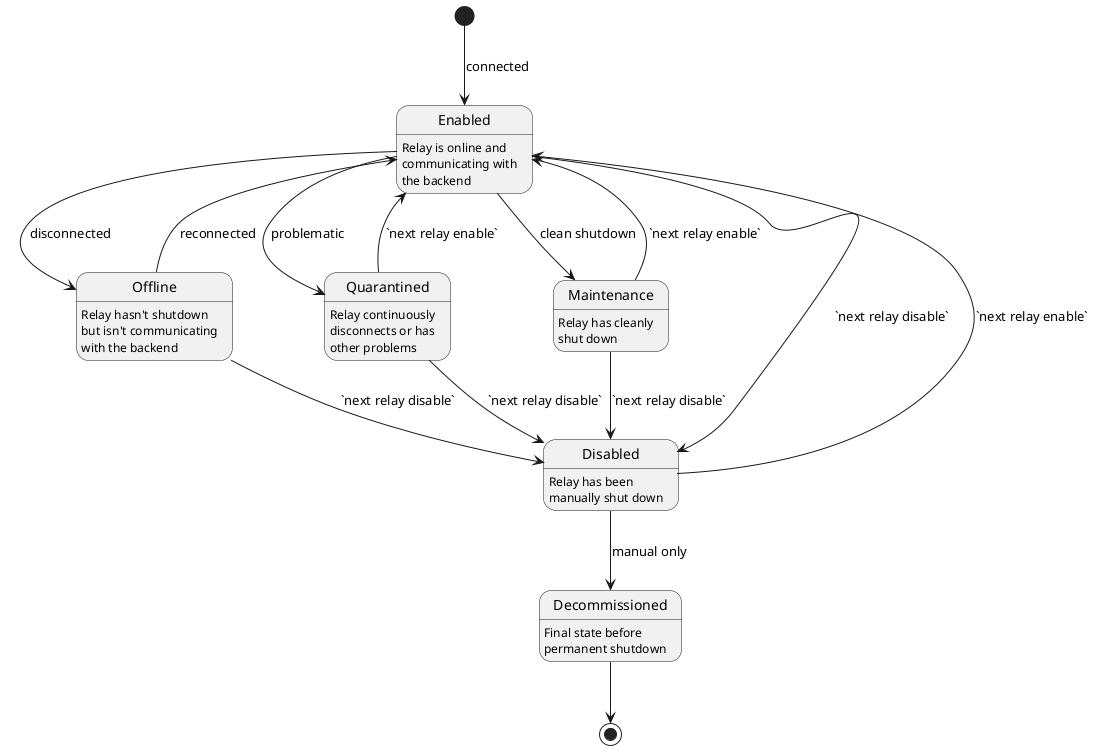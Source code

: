 @startuml
Enabled : Relay is online and\ncommunicating with\nthe backend
    Offline : Relay hasn't shutdown\nbut isn't communicating\nwith the backend
    Quarantined : Relay continuously\ndisconnects or has\nother problems
    Maintenance : Relay has cleanly\nshut down
    Disabled : Relay has been\nmanually shut down
    Decommissioned : Final state before\npermanent shutdown

    [*] --> Enabled : connected
    Enabled --> Offline : disconnected
    Offline --> Enabled : reconnected
    Offline --> Disabled : `next relay disable`
    Enabled --> Quarantined : problematic
    Enabled --> Maintenance : clean shutdown
    Enabled --> Disabled : `next relay disable`
    Maintenance --> Enabled : `next relay enable`
    Quarantined --> Enabled : `next relay enable`
    Quarantined --> Disabled : `next relay disable`
    Maintenance --> Disabled : `next relay disable`
    Disabled --> Enabled : `next relay enable`
    Disabled --> Decommissioned : manual only
    Decommissioned --> [*]
@enduml

